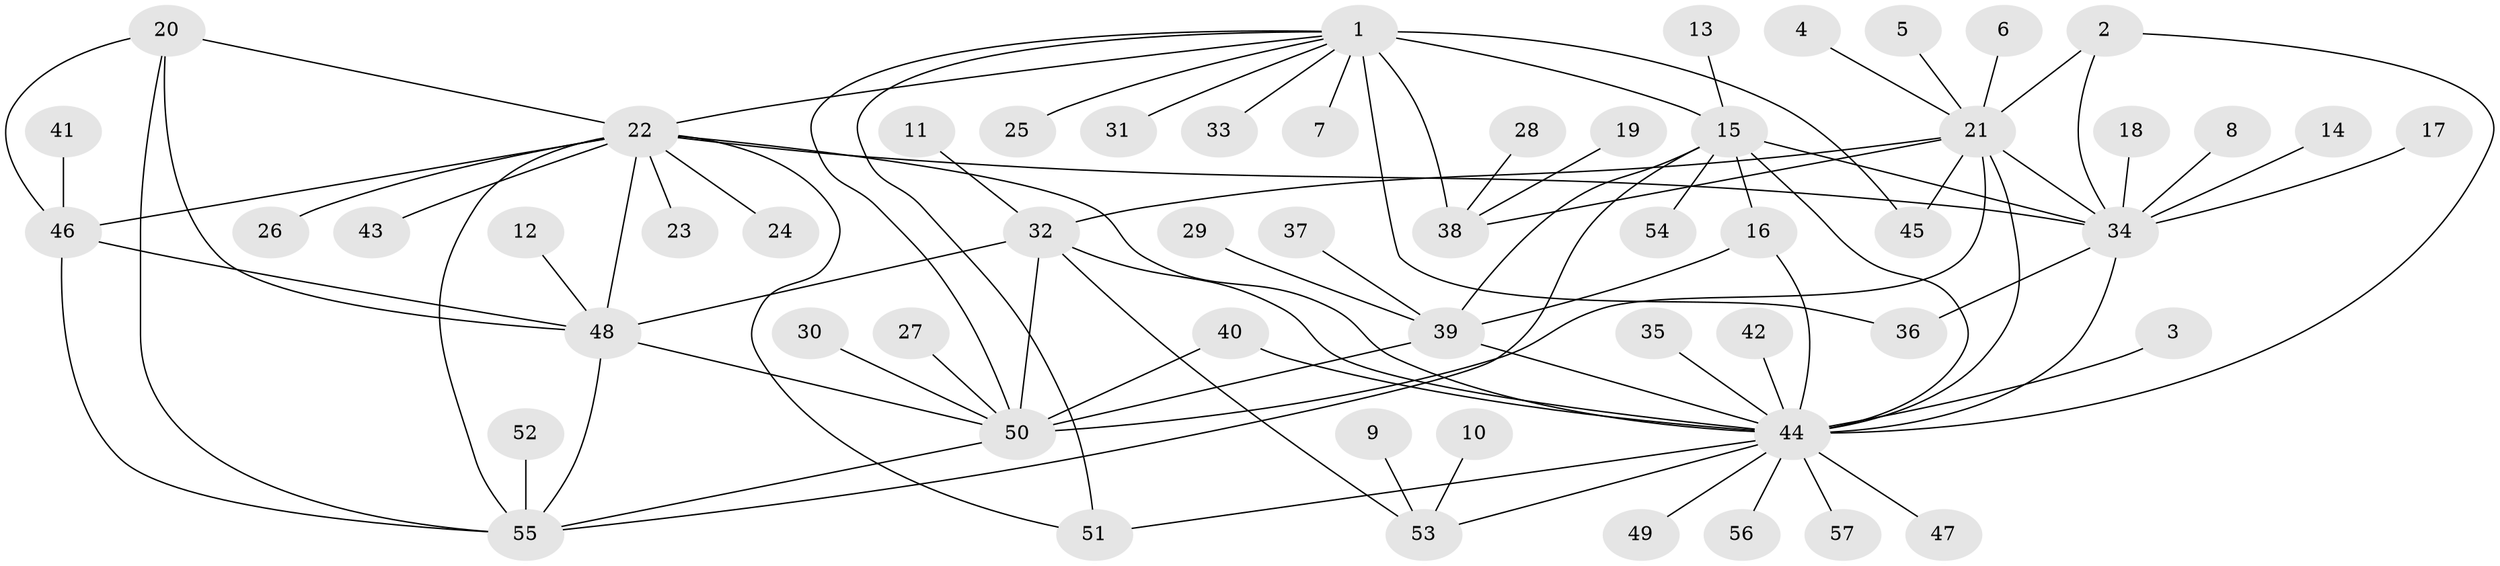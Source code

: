 // original degree distribution, {5: 0.043859649122807015, 8: 0.06140350877192982, 9: 0.017543859649122806, 7: 0.02631578947368421, 6: 0.03508771929824561, 13: 0.017543859649122806, 12: 0.008771929824561403, 11: 0.008771929824561403, 4: 0.008771929824561403, 10: 0.008771929824561403, 1: 0.543859649122807, 2: 0.17543859649122806, 3: 0.043859649122807015}
// Generated by graph-tools (version 1.1) at 2025/50/03/09/25 03:50:27]
// undirected, 57 vertices, 86 edges
graph export_dot {
graph [start="1"]
  node [color=gray90,style=filled];
  1;
  2;
  3;
  4;
  5;
  6;
  7;
  8;
  9;
  10;
  11;
  12;
  13;
  14;
  15;
  16;
  17;
  18;
  19;
  20;
  21;
  22;
  23;
  24;
  25;
  26;
  27;
  28;
  29;
  30;
  31;
  32;
  33;
  34;
  35;
  36;
  37;
  38;
  39;
  40;
  41;
  42;
  43;
  44;
  45;
  46;
  47;
  48;
  49;
  50;
  51;
  52;
  53;
  54;
  55;
  56;
  57;
  1 -- 7 [weight=1.0];
  1 -- 15 [weight=1.0];
  1 -- 22 [weight=1.0];
  1 -- 25 [weight=1.0];
  1 -- 31 [weight=1.0];
  1 -- 33 [weight=1.0];
  1 -- 36 [weight=1.0];
  1 -- 38 [weight=4.0];
  1 -- 45 [weight=1.0];
  1 -- 50 [weight=1.0];
  1 -- 51 [weight=1.0];
  2 -- 21 [weight=1.0];
  2 -- 34 [weight=2.0];
  2 -- 44 [weight=1.0];
  3 -- 44 [weight=1.0];
  4 -- 21 [weight=1.0];
  5 -- 21 [weight=1.0];
  6 -- 21 [weight=1.0];
  8 -- 34 [weight=1.0];
  9 -- 53 [weight=1.0];
  10 -- 53 [weight=1.0];
  11 -- 32 [weight=1.0];
  12 -- 48 [weight=1.0];
  13 -- 15 [weight=1.0];
  14 -- 34 [weight=1.0];
  15 -- 16 [weight=2.0];
  15 -- 34 [weight=1.0];
  15 -- 39 [weight=2.0];
  15 -- 44 [weight=2.0];
  15 -- 54 [weight=1.0];
  15 -- 55 [weight=1.0];
  16 -- 39 [weight=1.0];
  16 -- 44 [weight=1.0];
  17 -- 34 [weight=1.0];
  18 -- 34 [weight=1.0];
  19 -- 38 [weight=1.0];
  20 -- 22 [weight=1.0];
  20 -- 46 [weight=1.0];
  20 -- 48 [weight=1.0];
  20 -- 55 [weight=1.0];
  21 -- 32 [weight=3.0];
  21 -- 34 [weight=3.0];
  21 -- 38 [weight=1.0];
  21 -- 44 [weight=1.0];
  21 -- 45 [weight=1.0];
  21 -- 50 [weight=3.0];
  22 -- 23 [weight=1.0];
  22 -- 24 [weight=1.0];
  22 -- 26 [weight=1.0];
  22 -- 34 [weight=1.0];
  22 -- 43 [weight=1.0];
  22 -- 44 [weight=1.0];
  22 -- 46 [weight=1.0];
  22 -- 48 [weight=1.0];
  22 -- 51 [weight=1.0];
  22 -- 55 [weight=1.0];
  27 -- 50 [weight=1.0];
  28 -- 38 [weight=1.0];
  29 -- 39 [weight=1.0];
  30 -- 50 [weight=1.0];
  32 -- 44 [weight=1.0];
  32 -- 48 [weight=1.0];
  32 -- 50 [weight=1.0];
  32 -- 53 [weight=1.0];
  34 -- 36 [weight=1.0];
  34 -- 44 [weight=2.0];
  35 -- 44 [weight=1.0];
  37 -- 39 [weight=1.0];
  39 -- 44 [weight=1.0];
  39 -- 50 [weight=1.0];
  40 -- 44 [weight=1.0];
  40 -- 50 [weight=1.0];
  41 -- 46 [weight=1.0];
  42 -- 44 [weight=1.0];
  44 -- 47 [weight=1.0];
  44 -- 49 [weight=1.0];
  44 -- 51 [weight=1.0];
  44 -- 53 [weight=1.0];
  44 -- 56 [weight=1.0];
  44 -- 57 [weight=1.0];
  46 -- 48 [weight=1.0];
  46 -- 55 [weight=1.0];
  48 -- 50 [weight=1.0];
  48 -- 55 [weight=1.0];
  50 -- 55 [weight=1.0];
  52 -- 55 [weight=1.0];
}
